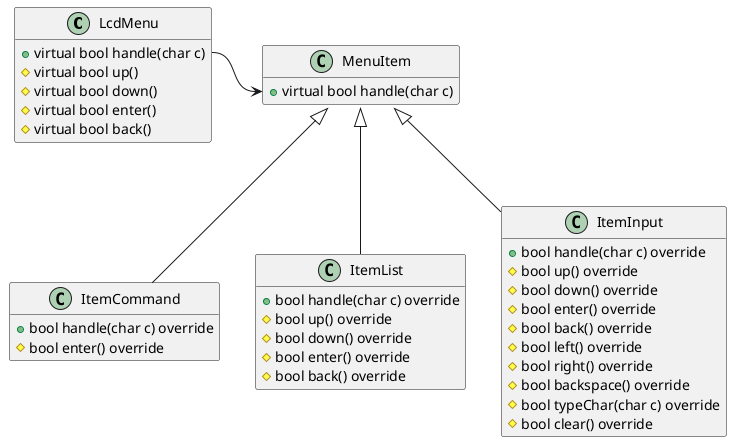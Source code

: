@startuml
' https://www.plantuml.com/plantuml/uml/

hide empty members

class LcdMenu {
    +virtual bool handle(char c)
    #virtual bool up()
    #virtual bool down()
    #virtual bool enter()
    #virtual bool back()
}

class MenuItem {
    +virtual bool handle(char c)
}

class ItemCommand {
    +bool handle(char c) override
    #bool enter() override
}

class ItemList {
    +bool handle(char c) override
    #bool up() override
    #bool down() override
    #bool enter() override
    #bool back() override
}

class ItemInput {
    +bool handle(char c) override
    #bool up() override
    #bool down() override
    #bool enter() override
    #bool back() override
    #bool left() override
    #bool right() override
    #bool backspace() override
    #bool typeChar(char c) override
    #bool clear() override
}

LcdMenu::handle -r-> MenuItem::handle
ItemCommand -u-|> MenuItem
ItemList -u-|> MenuItem
ItemInput -u-|> MenuItem

@enduml
